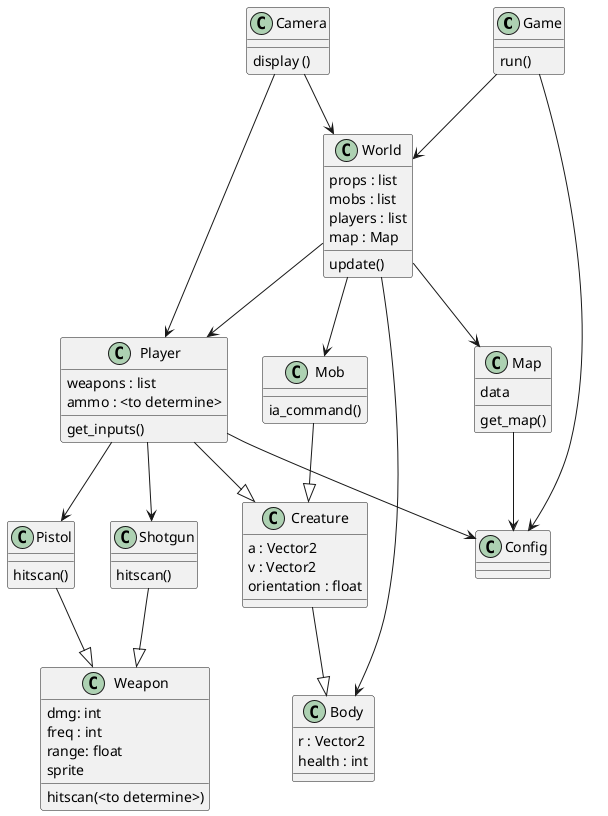 @startuml game

class Game {
    run()
}

class Weapon {
    dmg: int
    freq : int
    range: float
    sprite
    
    hitscan(<to determine>)
}

class Pistol {
    hitscan()
}

class Shotgun {
    hitscan()
}

class Body {
    r : Vector2
    health : int
}

class Creature {
    a : Vector2
    v : Vector2
    orientation : float
}

class Player {
    weapons : list
    ammo : <to determine>

    get_inputs()
}

class Mob {
    ia_command()
}

class Map {
    data
    get_map()
}

class World {
    props : list
    mobs : list
    players : list
    map : Map
    
    update()
}

class Camera {
    display ()
}

class Config {
}


Creature --|> Body

Pistol --|> Weapon

Shotgun --|> Weapon

Player --|> Creature
Player --> Config
Player --> Pistol
Player --> Shotgun

Mob --|> Creature

Camera --> Player
Camera --> World

Map --> Config

World --> Map
World --> Body
World --> Player
World --> Mob

Game --> World
Game --> Config

@enduml
